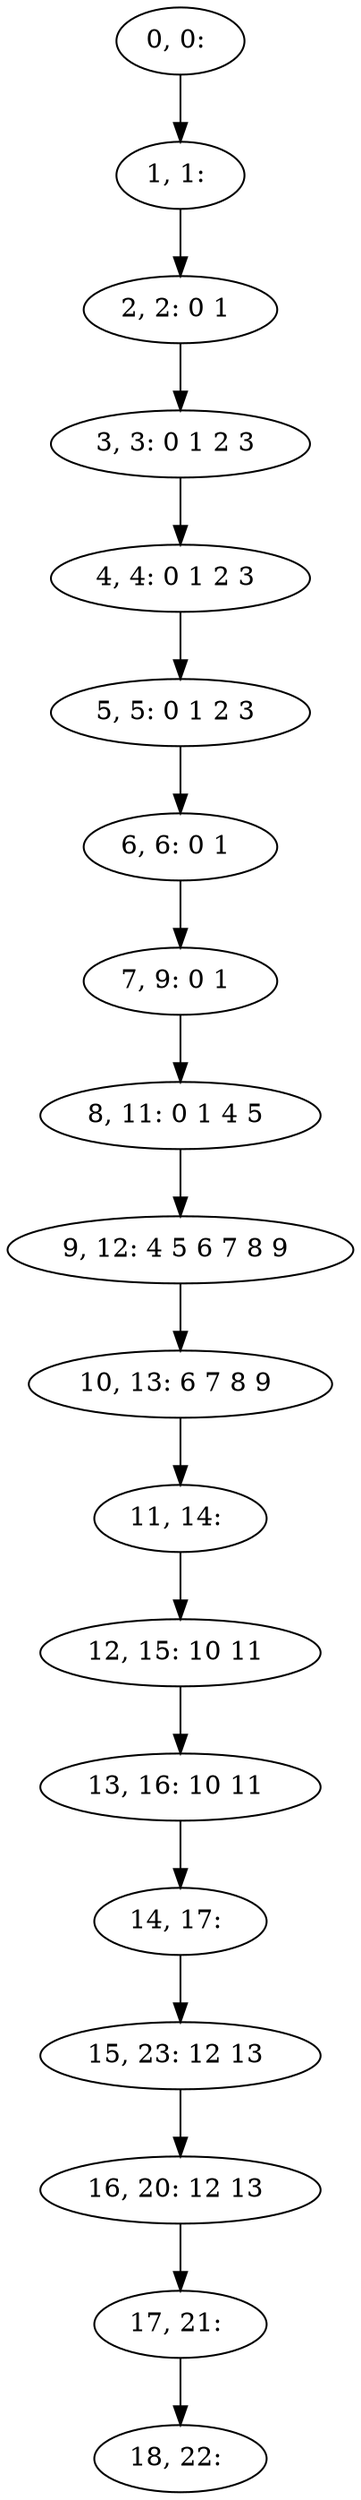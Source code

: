 digraph G {
0[label="0, 0: "];
1[label="1, 1: "];
2[label="2, 2: 0 1 "];
3[label="3, 3: 0 1 2 3 "];
4[label="4, 4: 0 1 2 3 "];
5[label="5, 5: 0 1 2 3 "];
6[label="6, 6: 0 1 "];
7[label="7, 9: 0 1 "];
8[label="8, 11: 0 1 4 5 "];
9[label="9, 12: 4 5 6 7 8 9 "];
10[label="10, 13: 6 7 8 9 "];
11[label="11, 14: "];
12[label="12, 15: 10 11 "];
13[label="13, 16: 10 11 "];
14[label="14, 17: "];
15[label="15, 23: 12 13 "];
16[label="16, 20: 12 13 "];
17[label="17, 21: "];
18[label="18, 22: "];
0->1 ;
1->2 ;
2->3 ;
3->4 ;
4->5 ;
5->6 ;
6->7 ;
7->8 ;
8->9 ;
9->10 ;
10->11 ;
11->12 ;
12->13 ;
13->14 ;
14->15 ;
15->16 ;
16->17 ;
17->18 ;
}
